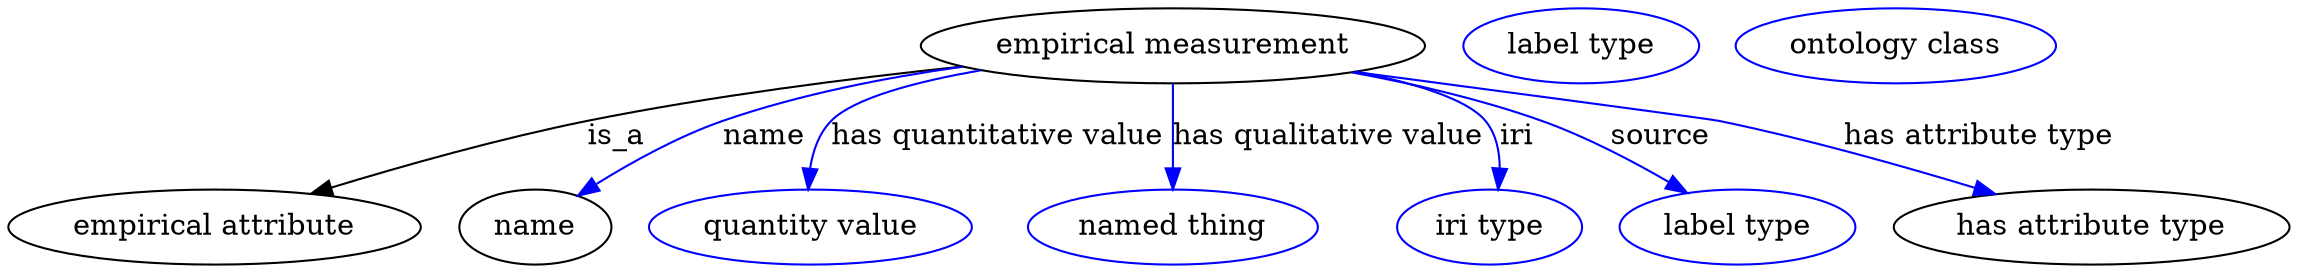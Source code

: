 digraph {
	graph [bb="0,0,1092.7,123"];
	node [label="\N"];
	"empirical measurement"	[height=0.5,
		label="empirical measurement",
		pos="557.79,105",
		width=3.358];
	"empirical attribute"	[height=0.5,
		pos="98.791,18",
		width=2.7442];
	"empirical measurement" -> "empirical attribute"	[label=is_a,
		lp="290.79,61.5",
		pos="e,144.8,33.978 456.73,95.114 402.98,89.459 335.95,80.923 276.79,69 235.41,60.659 189.57,47.692 154.77,37.053"];
	name	[height=0.5,
		pos="251.79,18",
		width=1.011];
	"empirical measurement" -> name	[color=blue,
		label=name,
		lp="361.79,61.5",
		pos="e,272.28,33.099 457.08,95.027 420.13,89.834 378.4,81.698 341.79,69 320.42,61.587 298.18,49.283 281.16,38.736",
		style=solid];
	"has quantitative value"	[color=blue,
		height=0.5,
		label="quantity value",
		pos="383.79,18",
		width=2.1484];
	"empirical measurement" -> "has quantitative value"	[color=blue,
		label="has quantitative value",
		lp="473.79,61.5",
		pos="e,382.75,36.012 465.58,93.265 434.33,87.794 404.58,79.929 393.79,69 387.84,62.976 384.94,54.476 383.65,46.19",
		style=solid];
	"has qualitative value"	[color=blue,
		height=0.5,
		label="named thing",
		pos="557.79,18",
		width=1.9318];
	"empirical measurement" -> "has qualitative value"	[color=blue,
		label="has qualitative value",
		lp="632.29,61.5",
		pos="e,557.79,36.175 557.79,86.799 557.79,75.163 557.79,59.548 557.79,46.237",
		style=solid];
	iri	[color=blue,
		height=0.5,
		label="iri type",
		pos="709.79,18",
		width=1.2277];
	"empirical measurement" -> iri	[color=blue,
		label=iri,
		lp="722.79,61.5",
		pos="e,713.91,36.13 645.9,92.653 673.52,87.203 699.1,79.512 707.79,69 713.01,62.691 714.65,54.253 714.65,46.108",
		style=solid];
	source	[color=blue,
		height=0.5,
		label="label type",
		pos="828.79,18",
		width=1.5707];
	"empirical measurement" -> source	[color=blue,
		label=source,
		lp="791.79,61.5",
		pos="e,804.57,34.443 643.79,92.226 673.16,86.838 705.87,79.296 734.79,69 756,61.45 778.3,49.77 795.85,39.596",
		style=solid];
	"has attribute type"	[height=0.5,
		pos="997.79,18",
		width=2.6359];
	"empirical measurement" -> "has attribute type"	[color=blue,
		label="has attribute type",
		lp="944.79,61.5",
		pos="e,951.76,33.863 645.2,92.469 719.69,82.621 815.42,69.901 819.79,69 861.14,60.476 906.98,47.513 941.79,36.923",
		style=solid];
	attribute_name	[color=blue,
		height=0.5,
		label="label type",
		pos="752.79,105",
		width=1.5707];
	"empirical measurement_has attribute type"	[color=blue,
		height=0.5,
		label="ontology class",
		pos="903.79,105",
		width=2.1304];
}

